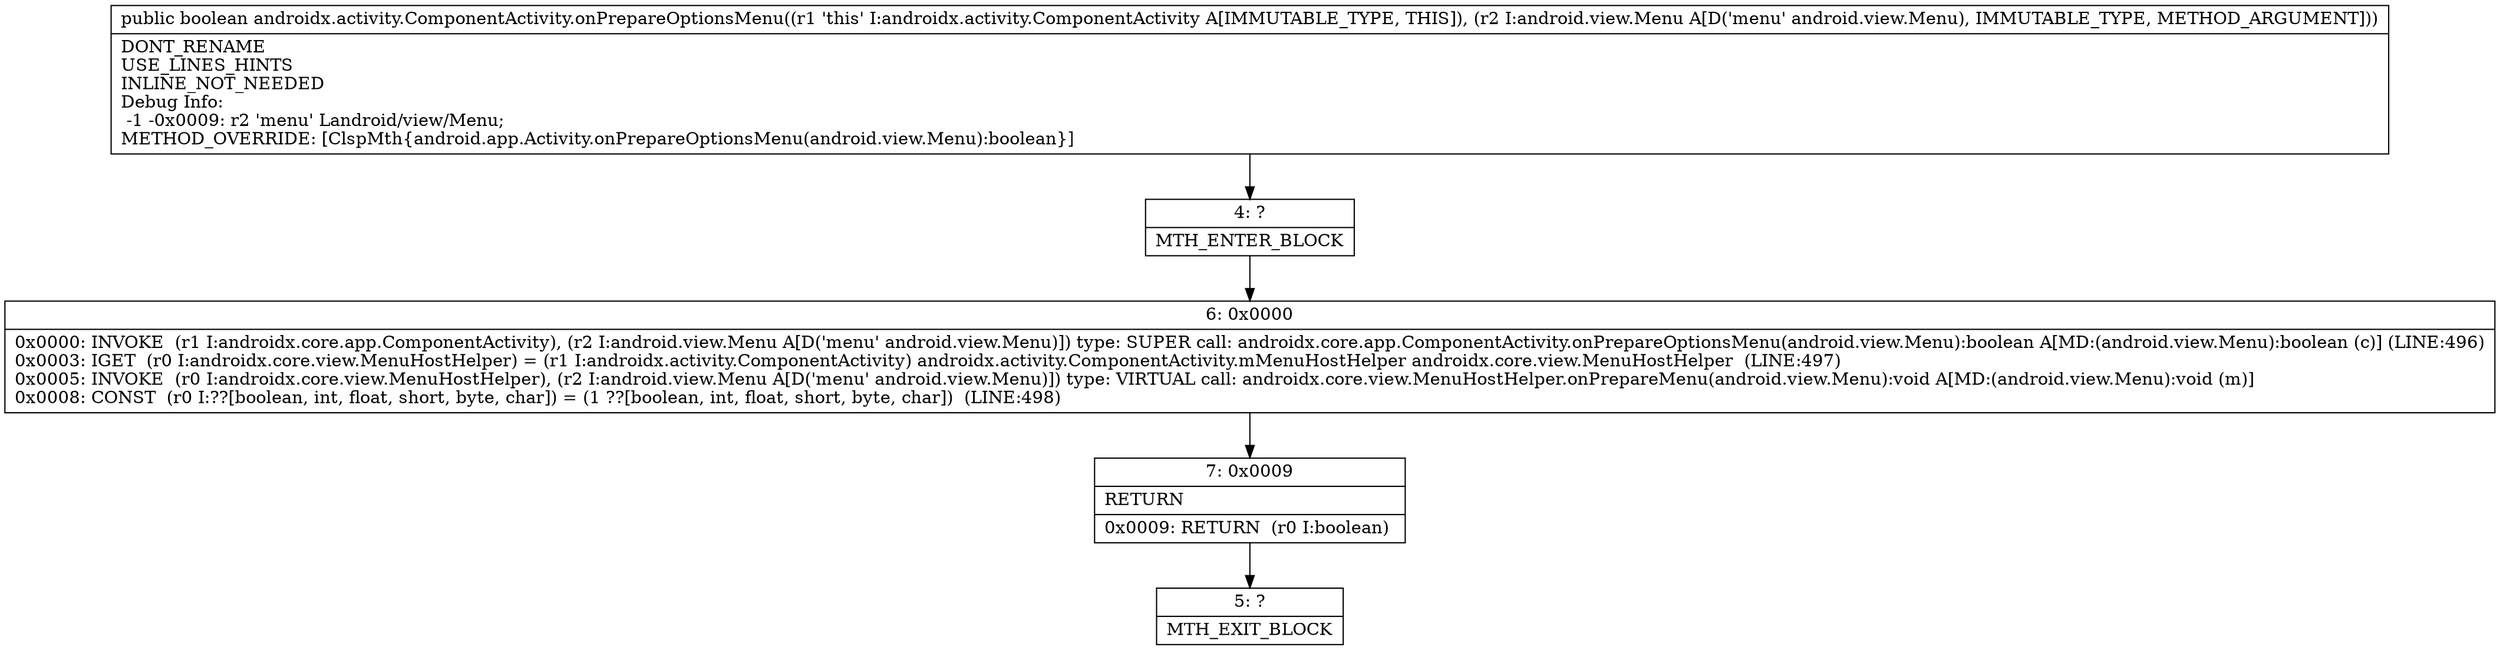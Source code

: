 digraph "CFG forandroidx.activity.ComponentActivity.onPrepareOptionsMenu(Landroid\/view\/Menu;)Z" {
Node_4 [shape=record,label="{4\:\ ?|MTH_ENTER_BLOCK\l}"];
Node_6 [shape=record,label="{6\:\ 0x0000|0x0000: INVOKE  (r1 I:androidx.core.app.ComponentActivity), (r2 I:android.view.Menu A[D('menu' android.view.Menu)]) type: SUPER call: androidx.core.app.ComponentActivity.onPrepareOptionsMenu(android.view.Menu):boolean A[MD:(android.view.Menu):boolean (c)] (LINE:496)\l0x0003: IGET  (r0 I:androidx.core.view.MenuHostHelper) = (r1 I:androidx.activity.ComponentActivity) androidx.activity.ComponentActivity.mMenuHostHelper androidx.core.view.MenuHostHelper  (LINE:497)\l0x0005: INVOKE  (r0 I:androidx.core.view.MenuHostHelper), (r2 I:android.view.Menu A[D('menu' android.view.Menu)]) type: VIRTUAL call: androidx.core.view.MenuHostHelper.onPrepareMenu(android.view.Menu):void A[MD:(android.view.Menu):void (m)]\l0x0008: CONST  (r0 I:??[boolean, int, float, short, byte, char]) = (1 ??[boolean, int, float, short, byte, char])  (LINE:498)\l}"];
Node_7 [shape=record,label="{7\:\ 0x0009|RETURN\l|0x0009: RETURN  (r0 I:boolean) \l}"];
Node_5 [shape=record,label="{5\:\ ?|MTH_EXIT_BLOCK\l}"];
MethodNode[shape=record,label="{public boolean androidx.activity.ComponentActivity.onPrepareOptionsMenu((r1 'this' I:androidx.activity.ComponentActivity A[IMMUTABLE_TYPE, THIS]), (r2 I:android.view.Menu A[D('menu' android.view.Menu), IMMUTABLE_TYPE, METHOD_ARGUMENT]))  | DONT_RENAME\lUSE_LINES_HINTS\lINLINE_NOT_NEEDED\lDebug Info:\l  \-1 \-0x0009: r2 'menu' Landroid\/view\/Menu;\lMETHOD_OVERRIDE: [ClspMth\{android.app.Activity.onPrepareOptionsMenu(android.view.Menu):boolean\}]\l}"];
MethodNode -> Node_4;Node_4 -> Node_6;
Node_6 -> Node_7;
Node_7 -> Node_5;
}

